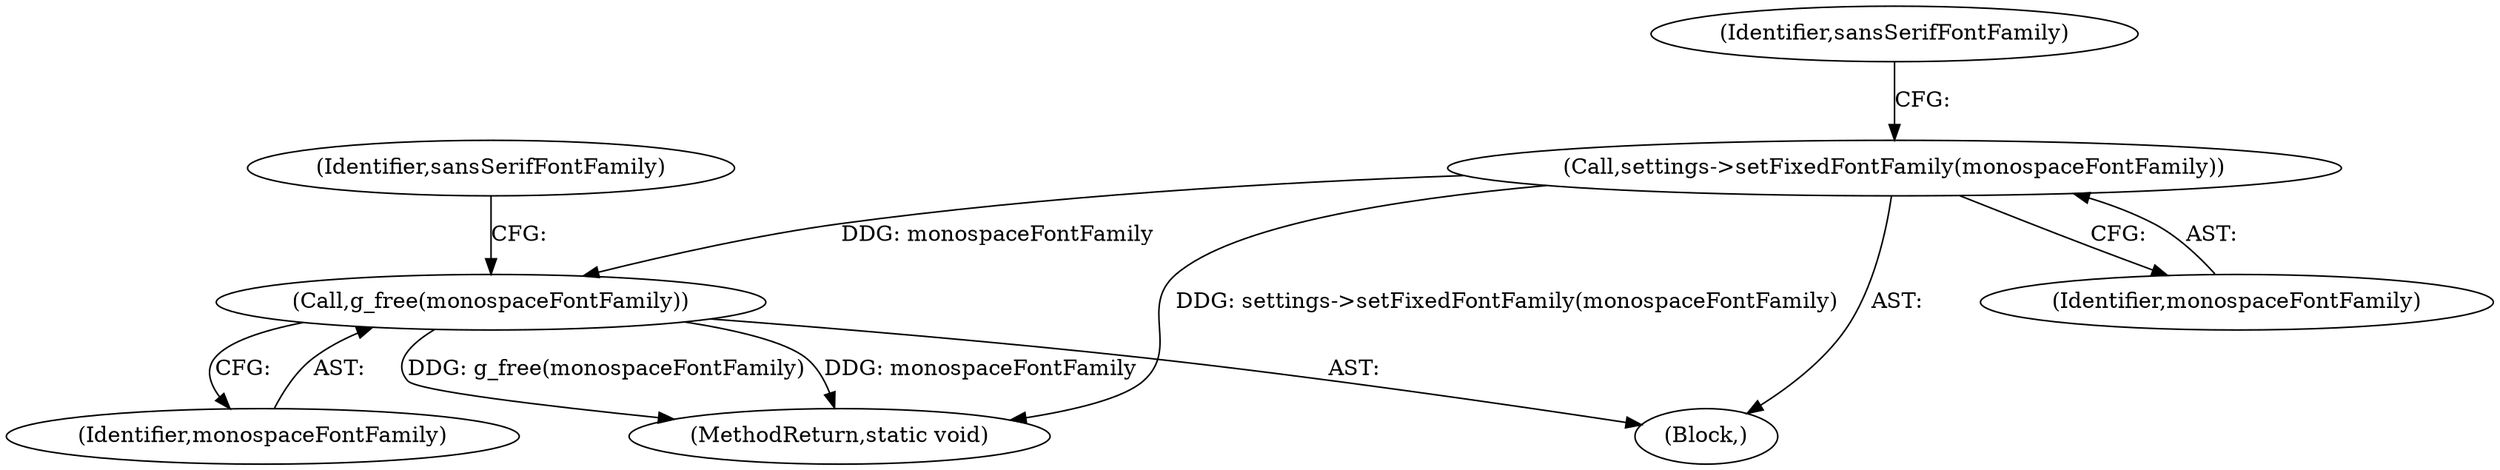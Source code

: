 digraph "0_Chrome_5a2de6455f565783c73e53eae2c8b953e7d48520_0@API" {
"1000380" [label="(Call,g_free(monospaceFontFamily))"];
"1000284" [label="(Call,settings->setFixedFontFamily(monospaceFontFamily))"];
"1000383" [label="(Identifier,sansSerifFontFamily)"];
"1000381" [label="(Identifier,monospaceFontFamily)"];
"1000392" [label="(MethodReturn,static void)"];
"1000102" [label="(Block,)"];
"1000380" [label="(Call,g_free(monospaceFontFamily))"];
"1000287" [label="(Identifier,sansSerifFontFamily)"];
"1000285" [label="(Identifier,monospaceFontFamily)"];
"1000284" [label="(Call,settings->setFixedFontFamily(monospaceFontFamily))"];
"1000380" -> "1000102"  [label="AST: "];
"1000380" -> "1000381"  [label="CFG: "];
"1000381" -> "1000380"  [label="AST: "];
"1000383" -> "1000380"  [label="CFG: "];
"1000380" -> "1000392"  [label="DDG: g_free(monospaceFontFamily)"];
"1000380" -> "1000392"  [label="DDG: monospaceFontFamily"];
"1000284" -> "1000380"  [label="DDG: monospaceFontFamily"];
"1000284" -> "1000102"  [label="AST: "];
"1000284" -> "1000285"  [label="CFG: "];
"1000285" -> "1000284"  [label="AST: "];
"1000287" -> "1000284"  [label="CFG: "];
"1000284" -> "1000392"  [label="DDG: settings->setFixedFontFamily(monospaceFontFamily)"];
}
